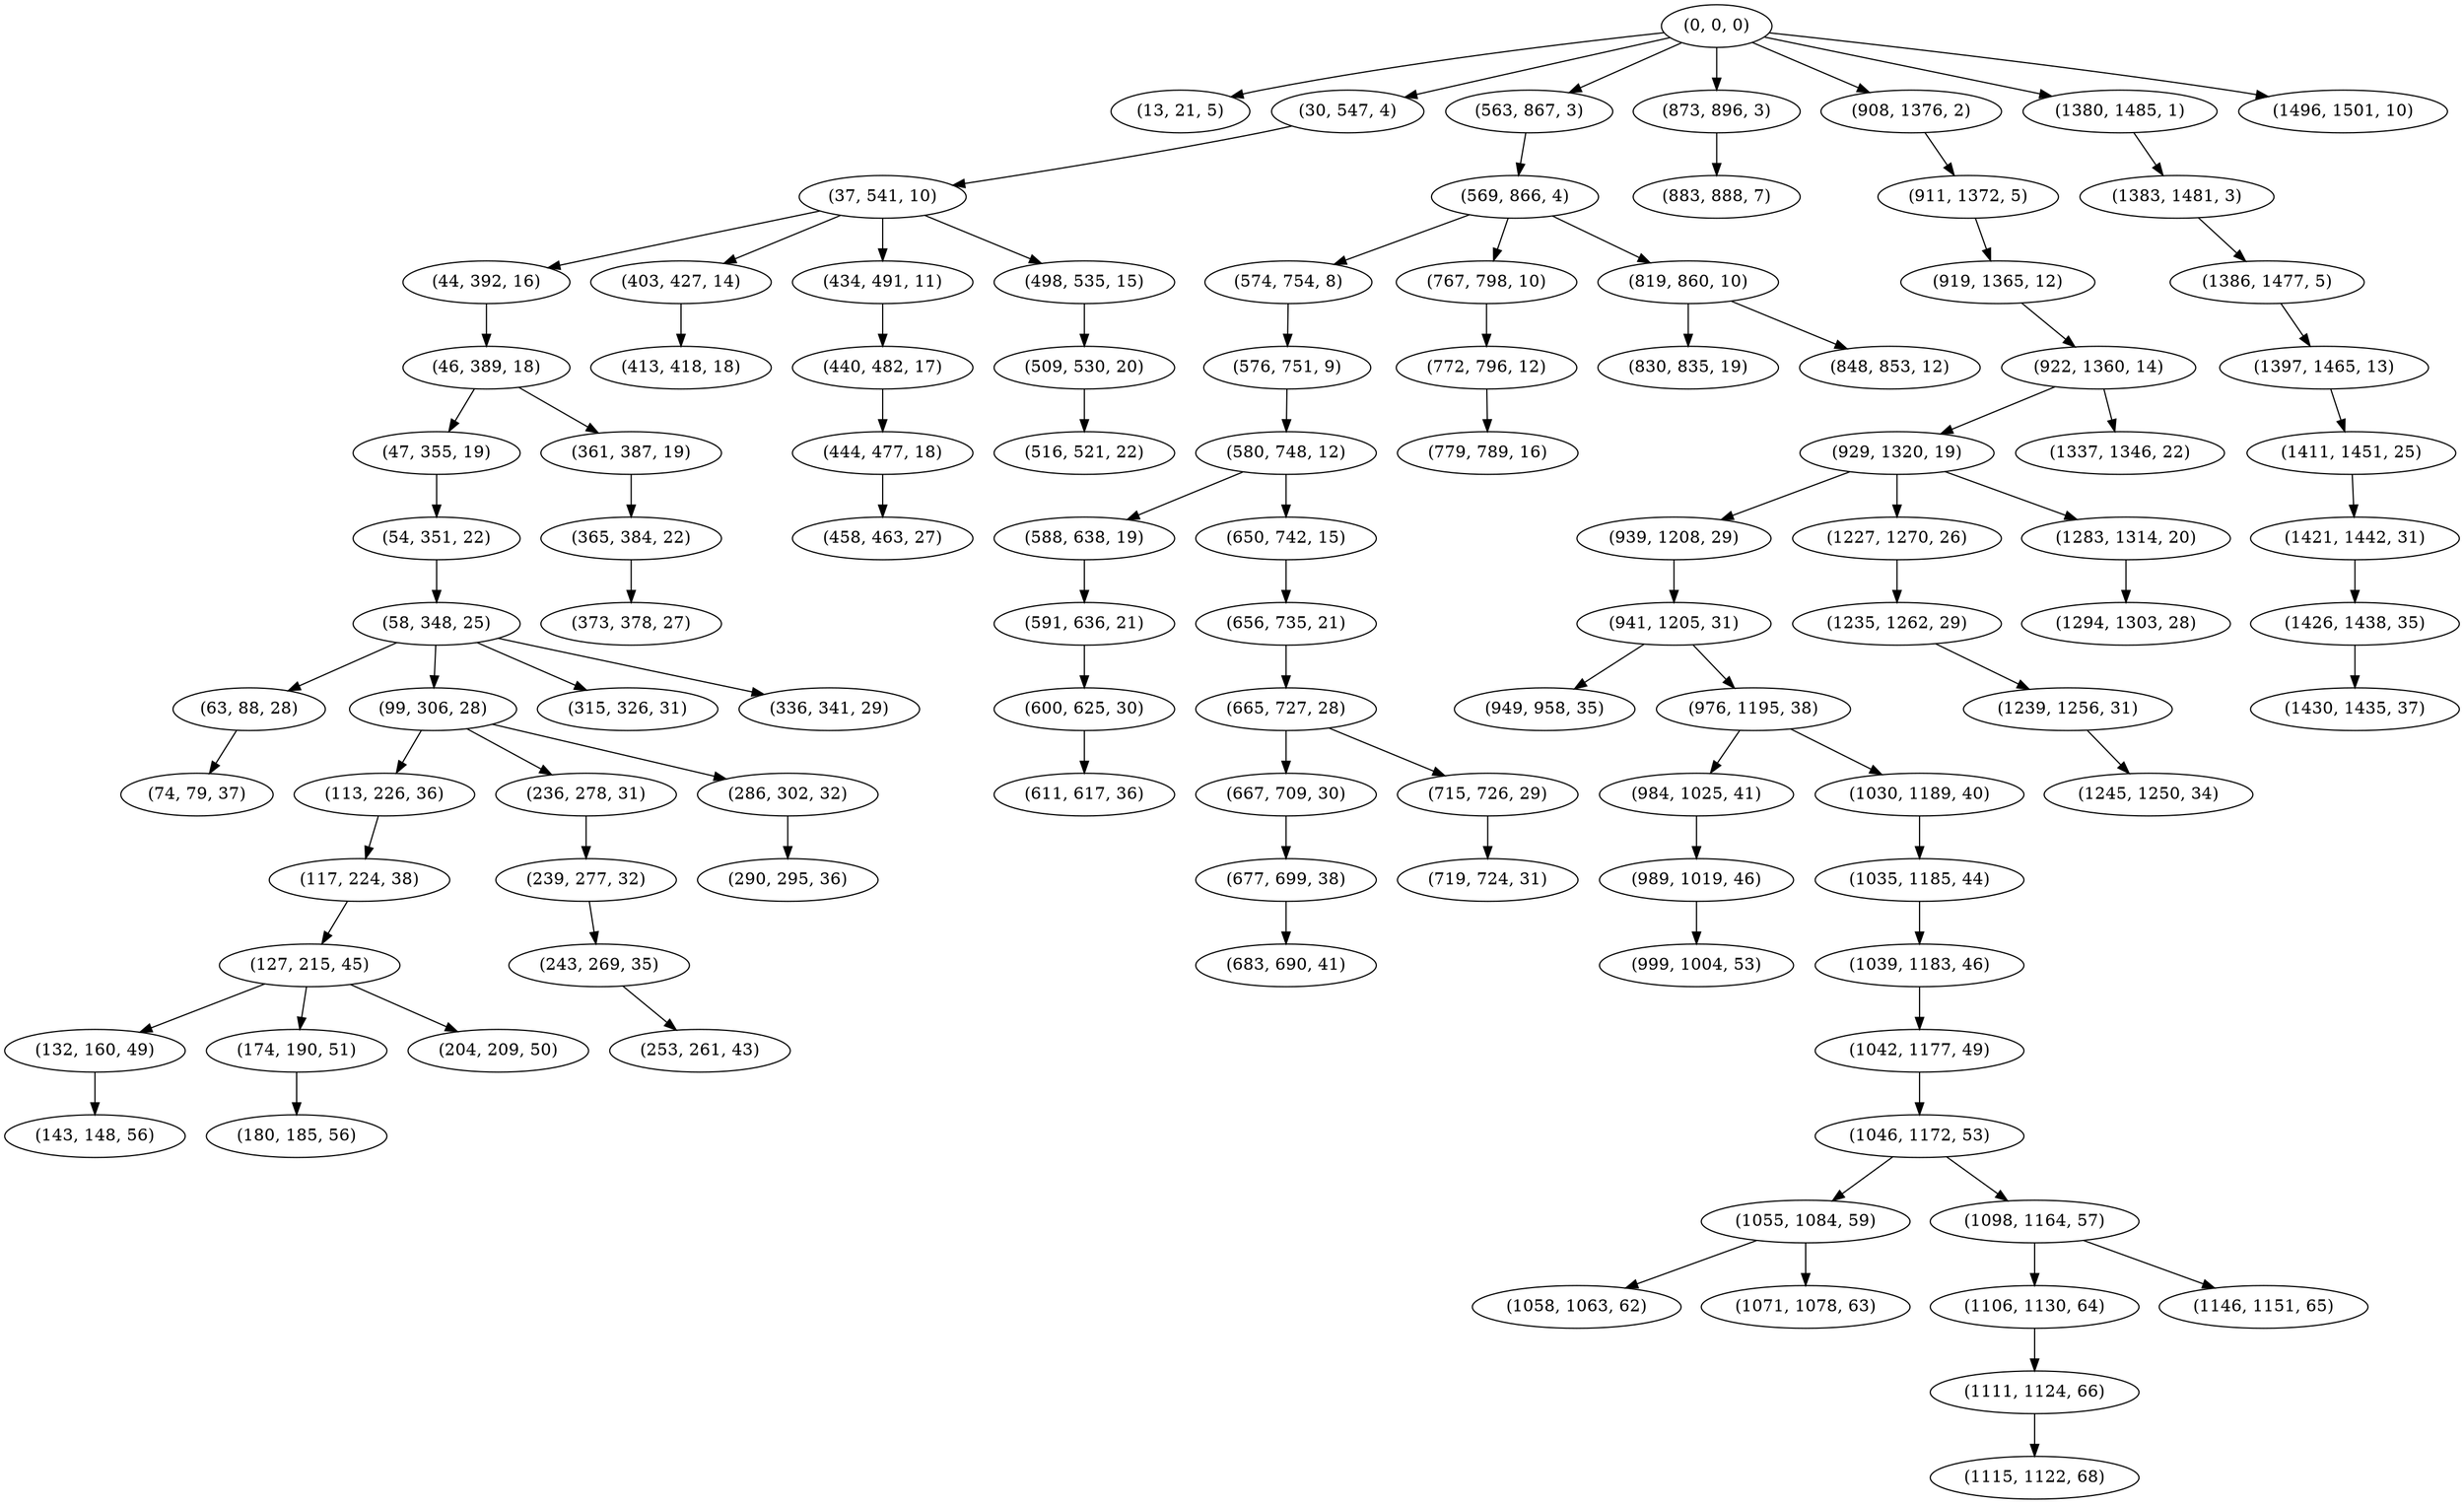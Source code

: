 digraph tree {
    "(0, 0, 0)";
    "(13, 21, 5)";
    "(30, 547, 4)";
    "(37, 541, 10)";
    "(44, 392, 16)";
    "(46, 389, 18)";
    "(47, 355, 19)";
    "(54, 351, 22)";
    "(58, 348, 25)";
    "(63, 88, 28)";
    "(74, 79, 37)";
    "(99, 306, 28)";
    "(113, 226, 36)";
    "(117, 224, 38)";
    "(127, 215, 45)";
    "(132, 160, 49)";
    "(143, 148, 56)";
    "(174, 190, 51)";
    "(180, 185, 56)";
    "(204, 209, 50)";
    "(236, 278, 31)";
    "(239, 277, 32)";
    "(243, 269, 35)";
    "(253, 261, 43)";
    "(286, 302, 32)";
    "(290, 295, 36)";
    "(315, 326, 31)";
    "(336, 341, 29)";
    "(361, 387, 19)";
    "(365, 384, 22)";
    "(373, 378, 27)";
    "(403, 427, 14)";
    "(413, 418, 18)";
    "(434, 491, 11)";
    "(440, 482, 17)";
    "(444, 477, 18)";
    "(458, 463, 27)";
    "(498, 535, 15)";
    "(509, 530, 20)";
    "(516, 521, 22)";
    "(563, 867, 3)";
    "(569, 866, 4)";
    "(574, 754, 8)";
    "(576, 751, 9)";
    "(580, 748, 12)";
    "(588, 638, 19)";
    "(591, 636, 21)";
    "(600, 625, 30)";
    "(611, 617, 36)";
    "(650, 742, 15)";
    "(656, 735, 21)";
    "(665, 727, 28)";
    "(667, 709, 30)";
    "(677, 699, 38)";
    "(683, 690, 41)";
    "(715, 726, 29)";
    "(719, 724, 31)";
    "(767, 798, 10)";
    "(772, 796, 12)";
    "(779, 789, 16)";
    "(819, 860, 10)";
    "(830, 835, 19)";
    "(848, 853, 12)";
    "(873, 896, 3)";
    "(883, 888, 7)";
    "(908, 1376, 2)";
    "(911, 1372, 5)";
    "(919, 1365, 12)";
    "(922, 1360, 14)";
    "(929, 1320, 19)";
    "(939, 1208, 29)";
    "(941, 1205, 31)";
    "(949, 958, 35)";
    "(976, 1195, 38)";
    "(984, 1025, 41)";
    "(989, 1019, 46)";
    "(999, 1004, 53)";
    "(1030, 1189, 40)";
    "(1035, 1185, 44)";
    "(1039, 1183, 46)";
    "(1042, 1177, 49)";
    "(1046, 1172, 53)";
    "(1055, 1084, 59)";
    "(1058, 1063, 62)";
    "(1071, 1078, 63)";
    "(1098, 1164, 57)";
    "(1106, 1130, 64)";
    "(1111, 1124, 66)";
    "(1115, 1122, 68)";
    "(1146, 1151, 65)";
    "(1227, 1270, 26)";
    "(1235, 1262, 29)";
    "(1239, 1256, 31)";
    "(1245, 1250, 34)";
    "(1283, 1314, 20)";
    "(1294, 1303, 28)";
    "(1337, 1346, 22)";
    "(1380, 1485, 1)";
    "(1383, 1481, 3)";
    "(1386, 1477, 5)";
    "(1397, 1465, 13)";
    "(1411, 1451, 25)";
    "(1421, 1442, 31)";
    "(1426, 1438, 35)";
    "(1430, 1435, 37)";
    "(1496, 1501, 10)";
    "(0, 0, 0)" -> "(13, 21, 5)";
    "(0, 0, 0)" -> "(30, 547, 4)";
    "(0, 0, 0)" -> "(563, 867, 3)";
    "(0, 0, 0)" -> "(873, 896, 3)";
    "(0, 0, 0)" -> "(908, 1376, 2)";
    "(0, 0, 0)" -> "(1380, 1485, 1)";
    "(0, 0, 0)" -> "(1496, 1501, 10)";
    "(30, 547, 4)" -> "(37, 541, 10)";
    "(37, 541, 10)" -> "(44, 392, 16)";
    "(37, 541, 10)" -> "(403, 427, 14)";
    "(37, 541, 10)" -> "(434, 491, 11)";
    "(37, 541, 10)" -> "(498, 535, 15)";
    "(44, 392, 16)" -> "(46, 389, 18)";
    "(46, 389, 18)" -> "(47, 355, 19)";
    "(46, 389, 18)" -> "(361, 387, 19)";
    "(47, 355, 19)" -> "(54, 351, 22)";
    "(54, 351, 22)" -> "(58, 348, 25)";
    "(58, 348, 25)" -> "(63, 88, 28)";
    "(58, 348, 25)" -> "(99, 306, 28)";
    "(58, 348, 25)" -> "(315, 326, 31)";
    "(58, 348, 25)" -> "(336, 341, 29)";
    "(63, 88, 28)" -> "(74, 79, 37)";
    "(99, 306, 28)" -> "(113, 226, 36)";
    "(99, 306, 28)" -> "(236, 278, 31)";
    "(99, 306, 28)" -> "(286, 302, 32)";
    "(113, 226, 36)" -> "(117, 224, 38)";
    "(117, 224, 38)" -> "(127, 215, 45)";
    "(127, 215, 45)" -> "(132, 160, 49)";
    "(127, 215, 45)" -> "(174, 190, 51)";
    "(127, 215, 45)" -> "(204, 209, 50)";
    "(132, 160, 49)" -> "(143, 148, 56)";
    "(174, 190, 51)" -> "(180, 185, 56)";
    "(236, 278, 31)" -> "(239, 277, 32)";
    "(239, 277, 32)" -> "(243, 269, 35)";
    "(243, 269, 35)" -> "(253, 261, 43)";
    "(286, 302, 32)" -> "(290, 295, 36)";
    "(361, 387, 19)" -> "(365, 384, 22)";
    "(365, 384, 22)" -> "(373, 378, 27)";
    "(403, 427, 14)" -> "(413, 418, 18)";
    "(434, 491, 11)" -> "(440, 482, 17)";
    "(440, 482, 17)" -> "(444, 477, 18)";
    "(444, 477, 18)" -> "(458, 463, 27)";
    "(498, 535, 15)" -> "(509, 530, 20)";
    "(509, 530, 20)" -> "(516, 521, 22)";
    "(563, 867, 3)" -> "(569, 866, 4)";
    "(569, 866, 4)" -> "(574, 754, 8)";
    "(569, 866, 4)" -> "(767, 798, 10)";
    "(569, 866, 4)" -> "(819, 860, 10)";
    "(574, 754, 8)" -> "(576, 751, 9)";
    "(576, 751, 9)" -> "(580, 748, 12)";
    "(580, 748, 12)" -> "(588, 638, 19)";
    "(580, 748, 12)" -> "(650, 742, 15)";
    "(588, 638, 19)" -> "(591, 636, 21)";
    "(591, 636, 21)" -> "(600, 625, 30)";
    "(600, 625, 30)" -> "(611, 617, 36)";
    "(650, 742, 15)" -> "(656, 735, 21)";
    "(656, 735, 21)" -> "(665, 727, 28)";
    "(665, 727, 28)" -> "(667, 709, 30)";
    "(665, 727, 28)" -> "(715, 726, 29)";
    "(667, 709, 30)" -> "(677, 699, 38)";
    "(677, 699, 38)" -> "(683, 690, 41)";
    "(715, 726, 29)" -> "(719, 724, 31)";
    "(767, 798, 10)" -> "(772, 796, 12)";
    "(772, 796, 12)" -> "(779, 789, 16)";
    "(819, 860, 10)" -> "(830, 835, 19)";
    "(819, 860, 10)" -> "(848, 853, 12)";
    "(873, 896, 3)" -> "(883, 888, 7)";
    "(908, 1376, 2)" -> "(911, 1372, 5)";
    "(911, 1372, 5)" -> "(919, 1365, 12)";
    "(919, 1365, 12)" -> "(922, 1360, 14)";
    "(922, 1360, 14)" -> "(929, 1320, 19)";
    "(922, 1360, 14)" -> "(1337, 1346, 22)";
    "(929, 1320, 19)" -> "(939, 1208, 29)";
    "(929, 1320, 19)" -> "(1227, 1270, 26)";
    "(929, 1320, 19)" -> "(1283, 1314, 20)";
    "(939, 1208, 29)" -> "(941, 1205, 31)";
    "(941, 1205, 31)" -> "(949, 958, 35)";
    "(941, 1205, 31)" -> "(976, 1195, 38)";
    "(976, 1195, 38)" -> "(984, 1025, 41)";
    "(976, 1195, 38)" -> "(1030, 1189, 40)";
    "(984, 1025, 41)" -> "(989, 1019, 46)";
    "(989, 1019, 46)" -> "(999, 1004, 53)";
    "(1030, 1189, 40)" -> "(1035, 1185, 44)";
    "(1035, 1185, 44)" -> "(1039, 1183, 46)";
    "(1039, 1183, 46)" -> "(1042, 1177, 49)";
    "(1042, 1177, 49)" -> "(1046, 1172, 53)";
    "(1046, 1172, 53)" -> "(1055, 1084, 59)";
    "(1046, 1172, 53)" -> "(1098, 1164, 57)";
    "(1055, 1084, 59)" -> "(1058, 1063, 62)";
    "(1055, 1084, 59)" -> "(1071, 1078, 63)";
    "(1098, 1164, 57)" -> "(1106, 1130, 64)";
    "(1098, 1164, 57)" -> "(1146, 1151, 65)";
    "(1106, 1130, 64)" -> "(1111, 1124, 66)";
    "(1111, 1124, 66)" -> "(1115, 1122, 68)";
    "(1227, 1270, 26)" -> "(1235, 1262, 29)";
    "(1235, 1262, 29)" -> "(1239, 1256, 31)";
    "(1239, 1256, 31)" -> "(1245, 1250, 34)";
    "(1283, 1314, 20)" -> "(1294, 1303, 28)";
    "(1380, 1485, 1)" -> "(1383, 1481, 3)";
    "(1383, 1481, 3)" -> "(1386, 1477, 5)";
    "(1386, 1477, 5)" -> "(1397, 1465, 13)";
    "(1397, 1465, 13)" -> "(1411, 1451, 25)";
    "(1411, 1451, 25)" -> "(1421, 1442, 31)";
    "(1421, 1442, 31)" -> "(1426, 1438, 35)";
    "(1426, 1438, 35)" -> "(1430, 1435, 37)";
}
